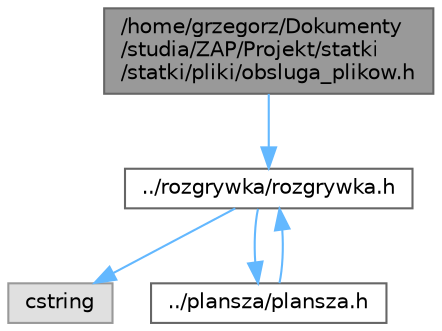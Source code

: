 digraph "/home/grzegorz/Dokumenty/studia/ZAP/Projekt/statki/statki/pliki/obsluga_plikow.h"
{
 // LATEX_PDF_SIZE
  bgcolor="transparent";
  edge [fontname=Helvetica,fontsize=10,labelfontname=Helvetica,labelfontsize=10];
  node [fontname=Helvetica,fontsize=10,shape=box,height=0.2,width=0.4];
  Node1 [id="Node000001",label="/home/grzegorz/Dokumenty\l/studia/ZAP/Projekt/statki\l/statki/pliki/obsluga_plikow.h",height=0.2,width=0.4,color="gray40", fillcolor="grey60", style="filled", fontcolor="black",tooltip=" "];
  Node1 -> Node2 [id="edge5_Node000001_Node000002",color="steelblue1",style="solid",tooltip=" "];
  Node2 [id="Node000002",label="../rozgrywka/rozgrywka.h",height=0.2,width=0.4,color="grey40", fillcolor="white", style="filled",URL="$rozgrywka_8h.html",tooltip=" "];
  Node2 -> Node3 [id="edge6_Node000002_Node000003",color="steelblue1",style="solid",tooltip=" "];
  Node3 [id="Node000003",label="cstring",height=0.2,width=0.4,color="grey60", fillcolor="#E0E0E0", style="filled",tooltip=" "];
  Node2 -> Node4 [id="edge7_Node000002_Node000004",color="steelblue1",style="solid",tooltip=" "];
  Node4 [id="Node000004",label="../plansza/plansza.h",height=0.2,width=0.4,color="grey40", fillcolor="white", style="filled",URL="$plansza_8h.html",tooltip=" "];
  Node4 -> Node2 [id="edge8_Node000004_Node000002",color="steelblue1",style="solid",tooltip=" "];
}
